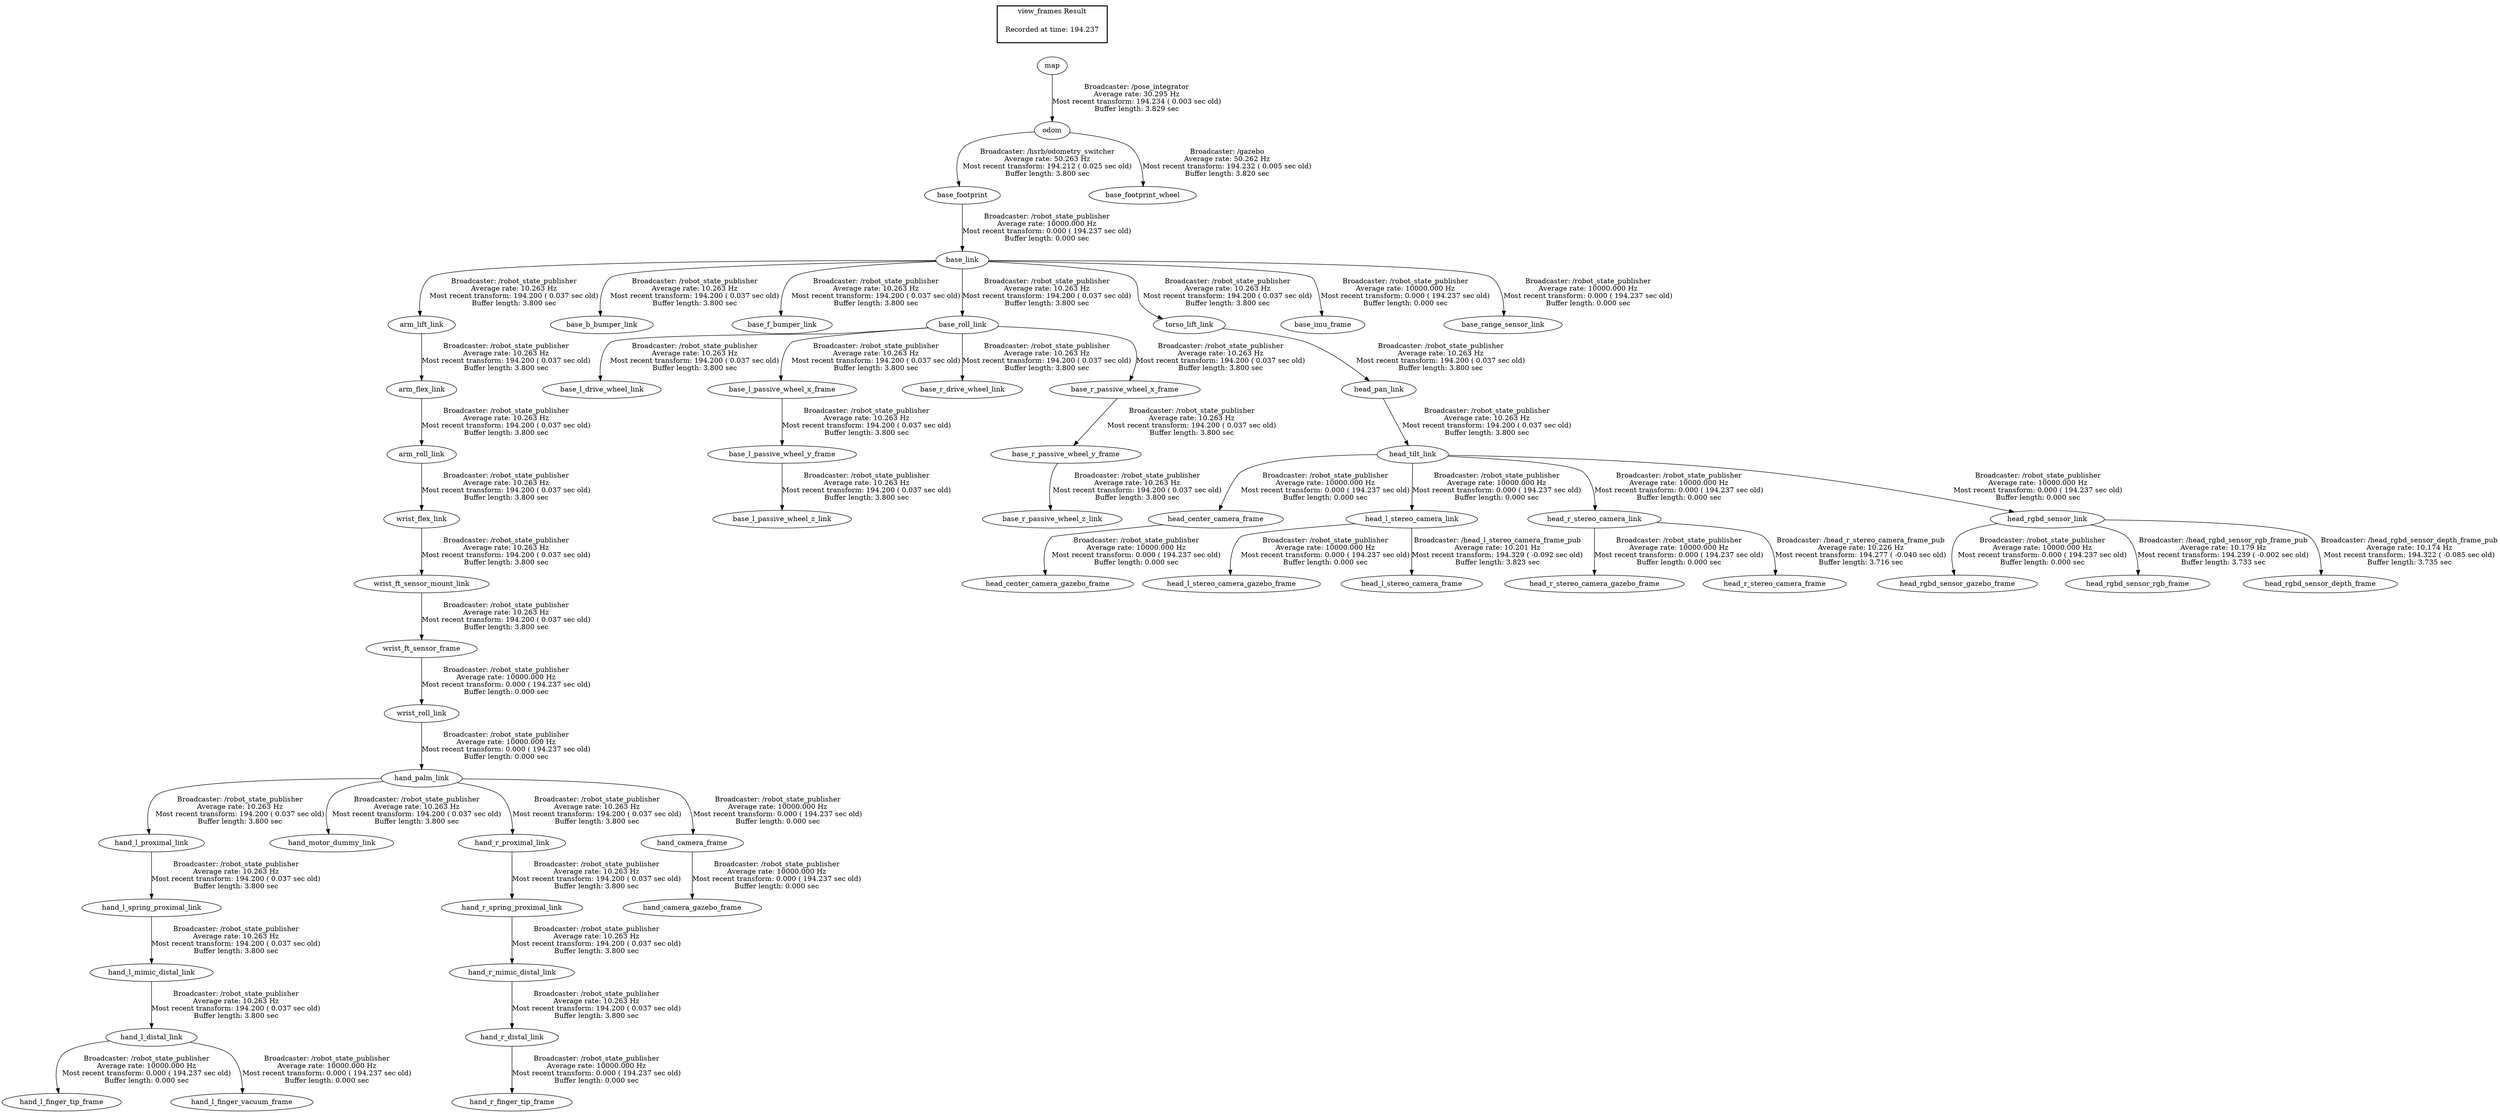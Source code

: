 digraph G {
"arm_lift_link" -> "arm_flex_link"[label="Broadcaster: /robot_state_publisher\nAverage rate: 10.263 Hz\nMost recent transform: 194.200 ( 0.037 sec old)\nBuffer length: 3.800 sec\n"];
"base_link" -> "arm_lift_link"[label="Broadcaster: /robot_state_publisher\nAverage rate: 10.263 Hz\nMost recent transform: 194.200 ( 0.037 sec old)\nBuffer length: 3.800 sec\n"];
"base_footprint" -> "base_link"[label="Broadcaster: /robot_state_publisher\nAverage rate: 10000.000 Hz\nMost recent transform: 0.000 ( 194.237 sec old)\nBuffer length: 0.000 sec\n"];
"arm_flex_link" -> "arm_roll_link"[label="Broadcaster: /robot_state_publisher\nAverage rate: 10.263 Hz\nMost recent transform: 194.200 ( 0.037 sec old)\nBuffer length: 3.800 sec\n"];
"base_link" -> "base_b_bumper_link"[label="Broadcaster: /robot_state_publisher\nAverage rate: 10.263 Hz\nMost recent transform: 194.200 ( 0.037 sec old)\nBuffer length: 3.800 sec\n"];
"base_link" -> "base_f_bumper_link"[label="Broadcaster: /robot_state_publisher\nAverage rate: 10.263 Hz\nMost recent transform: 194.200 ( 0.037 sec old)\nBuffer length: 3.800 sec\n"];
"base_roll_link" -> "base_l_drive_wheel_link"[label="Broadcaster: /robot_state_publisher\nAverage rate: 10.263 Hz\nMost recent transform: 194.200 ( 0.037 sec old)\nBuffer length: 3.800 sec\n"];
"base_link" -> "base_roll_link"[label="Broadcaster: /robot_state_publisher\nAverage rate: 10.263 Hz\nMost recent transform: 194.200 ( 0.037 sec old)\nBuffer length: 3.800 sec\n"];
"base_roll_link" -> "base_l_passive_wheel_x_frame"[label="Broadcaster: /robot_state_publisher\nAverage rate: 10.263 Hz\nMost recent transform: 194.200 ( 0.037 sec old)\nBuffer length: 3.800 sec\n"];
"base_l_passive_wheel_x_frame" -> "base_l_passive_wheel_y_frame"[label="Broadcaster: /robot_state_publisher\nAverage rate: 10.263 Hz\nMost recent transform: 194.200 ( 0.037 sec old)\nBuffer length: 3.800 sec\n"];
"base_l_passive_wheel_y_frame" -> "base_l_passive_wheel_z_link"[label="Broadcaster: /robot_state_publisher\nAverage rate: 10.263 Hz\nMost recent transform: 194.200 ( 0.037 sec old)\nBuffer length: 3.800 sec\n"];
"base_roll_link" -> "base_r_drive_wheel_link"[label="Broadcaster: /robot_state_publisher\nAverage rate: 10.263 Hz\nMost recent transform: 194.200 ( 0.037 sec old)\nBuffer length: 3.800 sec\n"];
"base_roll_link" -> "base_r_passive_wheel_x_frame"[label="Broadcaster: /robot_state_publisher\nAverage rate: 10.263 Hz\nMost recent transform: 194.200 ( 0.037 sec old)\nBuffer length: 3.800 sec\n"];
"base_r_passive_wheel_x_frame" -> "base_r_passive_wheel_y_frame"[label="Broadcaster: /robot_state_publisher\nAverage rate: 10.263 Hz\nMost recent transform: 194.200 ( 0.037 sec old)\nBuffer length: 3.800 sec\n"];
"base_r_passive_wheel_y_frame" -> "base_r_passive_wheel_z_link"[label="Broadcaster: /robot_state_publisher\nAverage rate: 10.263 Hz\nMost recent transform: 194.200 ( 0.037 sec old)\nBuffer length: 3.800 sec\n"];
"hand_l_mimic_distal_link" -> "hand_l_distal_link"[label="Broadcaster: /robot_state_publisher\nAverage rate: 10.263 Hz\nMost recent transform: 194.200 ( 0.037 sec old)\nBuffer length: 3.800 sec\n"];
"hand_l_spring_proximal_link" -> "hand_l_mimic_distal_link"[label="Broadcaster: /robot_state_publisher\nAverage rate: 10.263 Hz\nMost recent transform: 194.200 ( 0.037 sec old)\nBuffer length: 3.800 sec\n"];
"hand_l_proximal_link" -> "hand_l_spring_proximal_link"[label="Broadcaster: /robot_state_publisher\nAverage rate: 10.263 Hz\nMost recent transform: 194.200 ( 0.037 sec old)\nBuffer length: 3.800 sec\n"];
"hand_palm_link" -> "hand_l_proximal_link"[label="Broadcaster: /robot_state_publisher\nAverage rate: 10.263 Hz\nMost recent transform: 194.200 ( 0.037 sec old)\nBuffer length: 3.800 sec\n"];
"wrist_roll_link" -> "hand_palm_link"[label="Broadcaster: /robot_state_publisher\nAverage rate: 10000.000 Hz\nMost recent transform: 0.000 ( 194.237 sec old)\nBuffer length: 0.000 sec\n"];
"hand_palm_link" -> "hand_motor_dummy_link"[label="Broadcaster: /robot_state_publisher\nAverage rate: 10.263 Hz\nMost recent transform: 194.200 ( 0.037 sec old)\nBuffer length: 3.800 sec\n"];
"hand_r_mimic_distal_link" -> "hand_r_distal_link"[label="Broadcaster: /robot_state_publisher\nAverage rate: 10.263 Hz\nMost recent transform: 194.200 ( 0.037 sec old)\nBuffer length: 3.800 sec\n"];
"hand_r_spring_proximal_link" -> "hand_r_mimic_distal_link"[label="Broadcaster: /robot_state_publisher\nAverage rate: 10.263 Hz\nMost recent transform: 194.200 ( 0.037 sec old)\nBuffer length: 3.800 sec\n"];
"hand_r_proximal_link" -> "hand_r_spring_proximal_link"[label="Broadcaster: /robot_state_publisher\nAverage rate: 10.263 Hz\nMost recent transform: 194.200 ( 0.037 sec old)\nBuffer length: 3.800 sec\n"];
"hand_palm_link" -> "hand_r_proximal_link"[label="Broadcaster: /robot_state_publisher\nAverage rate: 10.263 Hz\nMost recent transform: 194.200 ( 0.037 sec old)\nBuffer length: 3.800 sec\n"];
"torso_lift_link" -> "head_pan_link"[label="Broadcaster: /robot_state_publisher\nAverage rate: 10.263 Hz\nMost recent transform: 194.200 ( 0.037 sec old)\nBuffer length: 3.800 sec\n"];
"base_link" -> "torso_lift_link"[label="Broadcaster: /robot_state_publisher\nAverage rate: 10.263 Hz\nMost recent transform: 194.200 ( 0.037 sec old)\nBuffer length: 3.800 sec\n"];
"head_pan_link" -> "head_tilt_link"[label="Broadcaster: /robot_state_publisher\nAverage rate: 10.263 Hz\nMost recent transform: 194.200 ( 0.037 sec old)\nBuffer length: 3.800 sec\n"];
"arm_roll_link" -> "wrist_flex_link"[label="Broadcaster: /robot_state_publisher\nAverage rate: 10.263 Hz\nMost recent transform: 194.200 ( 0.037 sec old)\nBuffer length: 3.800 sec\n"];
"wrist_ft_sensor_mount_link" -> "wrist_ft_sensor_frame"[label="Broadcaster: /robot_state_publisher\nAverage rate: 10.263 Hz\nMost recent transform: 194.200 ( 0.037 sec old)\nBuffer length: 3.800 sec\n"];
"wrist_flex_link" -> "wrist_ft_sensor_mount_link"[label="Broadcaster: /robot_state_publisher\nAverage rate: 10.263 Hz\nMost recent transform: 194.200 ( 0.037 sec old)\nBuffer length: 3.800 sec\n"];
"odom" -> "base_footprint"[label="Broadcaster: /hsrb/odometry_switcher\nAverage rate: 50.263 Hz\nMost recent transform: 194.212 ( 0.025 sec old)\nBuffer length: 3.800 sec\n"];
"base_link" -> "base_imu_frame"[label="Broadcaster: /robot_state_publisher\nAverage rate: 10000.000 Hz\nMost recent transform: 0.000 ( 194.237 sec old)\nBuffer length: 0.000 sec\n"];
"base_link" -> "base_range_sensor_link"[label="Broadcaster: /robot_state_publisher\nAverage rate: 10000.000 Hz\nMost recent transform: 0.000 ( 194.237 sec old)\nBuffer length: 0.000 sec\n"];
"hand_palm_link" -> "hand_camera_frame"[label="Broadcaster: /robot_state_publisher\nAverage rate: 10000.000 Hz\nMost recent transform: 0.000 ( 194.237 sec old)\nBuffer length: 0.000 sec\n"];
"hand_camera_frame" -> "hand_camera_gazebo_frame"[label="Broadcaster: /robot_state_publisher\nAverage rate: 10000.000 Hz\nMost recent transform: 0.000 ( 194.237 sec old)\nBuffer length: 0.000 sec\n"];
"hand_l_distal_link" -> "hand_l_finger_tip_frame"[label="Broadcaster: /robot_state_publisher\nAverage rate: 10000.000 Hz\nMost recent transform: 0.000 ( 194.237 sec old)\nBuffer length: 0.000 sec\n"];
"hand_l_distal_link" -> "hand_l_finger_vacuum_frame"[label="Broadcaster: /robot_state_publisher\nAverage rate: 10000.000 Hz\nMost recent transform: 0.000 ( 194.237 sec old)\nBuffer length: 0.000 sec\n"];
"wrist_ft_sensor_frame" -> "wrist_roll_link"[label="Broadcaster: /robot_state_publisher\nAverage rate: 10000.000 Hz\nMost recent transform: 0.000 ( 194.237 sec old)\nBuffer length: 0.000 sec\n"];
"hand_r_distal_link" -> "hand_r_finger_tip_frame"[label="Broadcaster: /robot_state_publisher\nAverage rate: 10000.000 Hz\nMost recent transform: 0.000 ( 194.237 sec old)\nBuffer length: 0.000 sec\n"];
"head_tilt_link" -> "head_center_camera_frame"[label="Broadcaster: /robot_state_publisher\nAverage rate: 10000.000 Hz\nMost recent transform: 0.000 ( 194.237 sec old)\nBuffer length: 0.000 sec\n"];
"head_center_camera_frame" -> "head_center_camera_gazebo_frame"[label="Broadcaster: /robot_state_publisher\nAverage rate: 10000.000 Hz\nMost recent transform: 0.000 ( 194.237 sec old)\nBuffer length: 0.000 sec\n"];
"head_l_stereo_camera_link" -> "head_l_stereo_camera_gazebo_frame"[label="Broadcaster: /robot_state_publisher\nAverage rate: 10000.000 Hz\nMost recent transform: 0.000 ( 194.237 sec old)\nBuffer length: 0.000 sec\n"];
"head_tilt_link" -> "head_l_stereo_camera_link"[label="Broadcaster: /robot_state_publisher\nAverage rate: 10000.000 Hz\nMost recent transform: 0.000 ( 194.237 sec old)\nBuffer length: 0.000 sec\n"];
"head_r_stereo_camera_link" -> "head_r_stereo_camera_gazebo_frame"[label="Broadcaster: /robot_state_publisher\nAverage rate: 10000.000 Hz\nMost recent transform: 0.000 ( 194.237 sec old)\nBuffer length: 0.000 sec\n"];
"head_tilt_link" -> "head_r_stereo_camera_link"[label="Broadcaster: /robot_state_publisher\nAverage rate: 10000.000 Hz\nMost recent transform: 0.000 ( 194.237 sec old)\nBuffer length: 0.000 sec\n"];
"head_rgbd_sensor_link" -> "head_rgbd_sensor_gazebo_frame"[label="Broadcaster: /robot_state_publisher\nAverage rate: 10000.000 Hz\nMost recent transform: 0.000 ( 194.237 sec old)\nBuffer length: 0.000 sec\n"];
"head_tilt_link" -> "head_rgbd_sensor_link"[label="Broadcaster: /robot_state_publisher\nAverage rate: 10000.000 Hz\nMost recent transform: 0.000 ( 194.237 sec old)\nBuffer length: 0.000 sec\n"];
"head_rgbd_sensor_link" -> "head_rgbd_sensor_rgb_frame"[label="Broadcaster: /head_rgbd_sensor_rgb_frame_pub\nAverage rate: 10.179 Hz\nMost recent transform: 194.239 ( -0.002 sec old)\nBuffer length: 3.733 sec\n"];
"map" -> "odom"[label="Broadcaster: /pose_integrator\nAverage rate: 30.295 Hz\nMost recent transform: 194.234 ( 0.003 sec old)\nBuffer length: 3.829 sec\n"];
"head_l_stereo_camera_link" -> "head_l_stereo_camera_frame"[label="Broadcaster: /head_l_stereo_camera_frame_pub\nAverage rate: 10.201 Hz\nMost recent transform: 194.329 ( -0.092 sec old)\nBuffer length: 3.823 sec\n"];
"odom" -> "base_footprint_wheel"[label="Broadcaster: /gazebo\nAverage rate: 50.262 Hz\nMost recent transform: 194.232 ( 0.005 sec old)\nBuffer length: 3.820 sec\n"];
"head_r_stereo_camera_link" -> "head_r_stereo_camera_frame"[label="Broadcaster: /head_r_stereo_camera_frame_pub\nAverage rate: 10.226 Hz\nMost recent transform: 194.277 ( -0.040 sec old)\nBuffer length: 3.716 sec\n"];
"head_rgbd_sensor_link" -> "head_rgbd_sensor_depth_frame"[label="Broadcaster: /head_rgbd_sensor_depth_frame_pub\nAverage rate: 10.174 Hz\nMost recent transform: 194.322 ( -0.085 sec old)\nBuffer length: 3.735 sec\n"];
edge [style=invis];
 subgraph cluster_legend { style=bold; color=black; label ="view_frames Result";
"Recorded at time: 194.237"[ shape=plaintext ] ;
 }->"map";
}